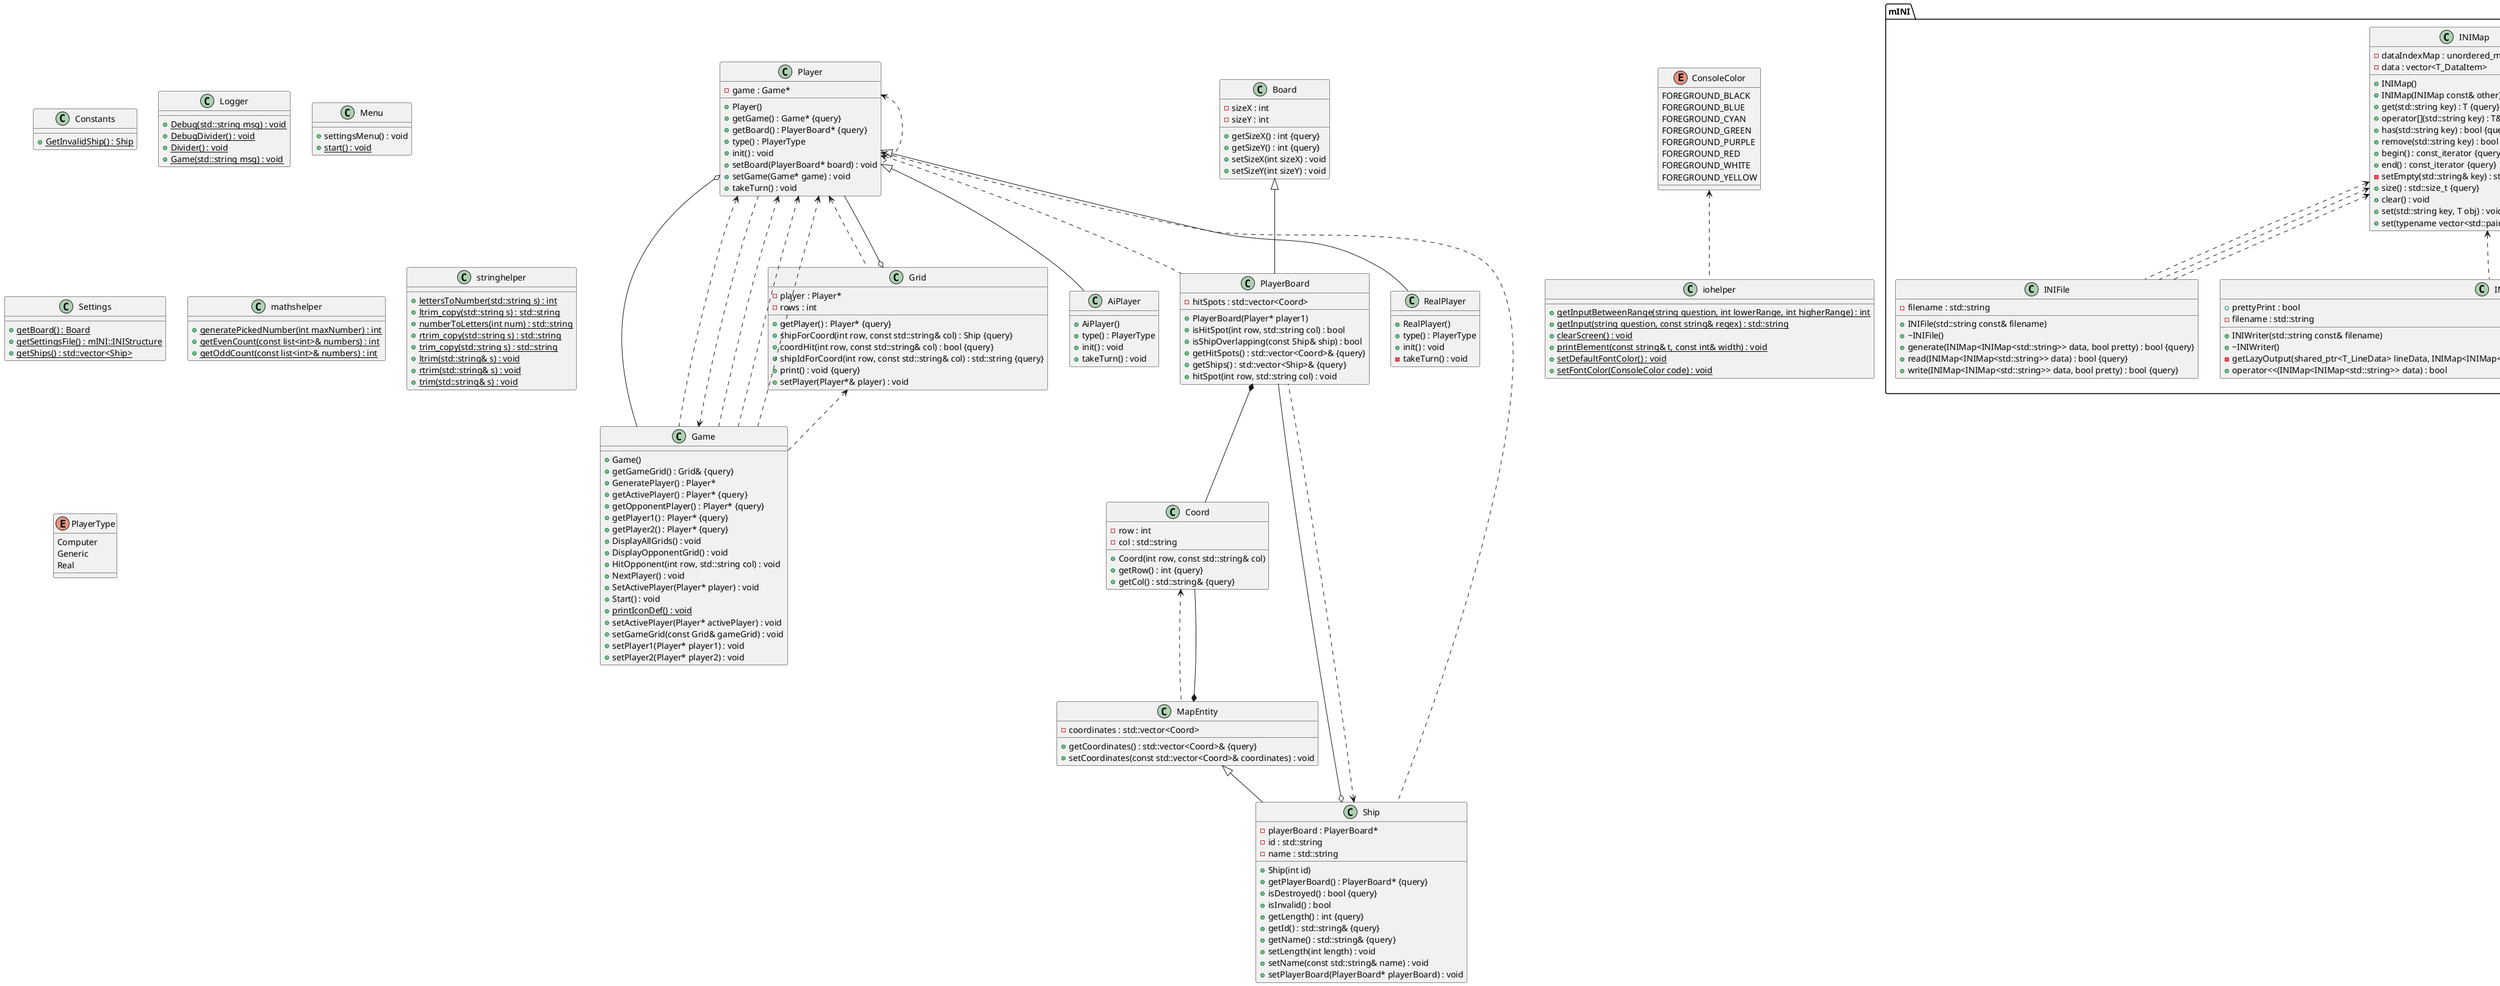 @startuml





/' Objects '/

class AiPlayer {
	+AiPlayer()
	+type() : PlayerType
	+init() : void
	+takeTurn() : void
}


class Board {
	+getSizeX() : int {query}
	+getSizeY() : int {query}
	-sizeX : int
	-sizeY : int
	+setSizeX(int sizeX) : void
	+setSizeY(int sizeY) : void
}


class Constants {
	+{static} GetInvalidShip() : Ship
}


class Coord {
	+Coord(int row, const std::string& col)
	+getRow() : int {query}
	-row : int
	-col : std::string
	+getCol() : std::string& {query}
}


class Game {
	+Game()
	+getGameGrid() : Grid& {query}
	+GeneratePlayer() : Player*
	+getActivePlayer() : Player* {query}
	+getOpponentPlayer() : Player* {query}
	+getPlayer1() : Player* {query}
	+getPlayer2() : Player* {query}
	+DisplayAllGrids() : void
	+DisplayOpponentGrid() : void
	+HitOpponent(int row, std::string col) : void
	+NextPlayer() : void
	+SetActivePlayer(Player* player) : void
	+Start() : void
	+{static} printIconDef() : void
	+setActivePlayer(Player* activePlayer) : void
	+setGameGrid(const Grid& gameGrid) : void
	+setPlayer1(Player* player1) : void
	+setPlayer2(Player* player2) : void
}


class Grid {
	+getPlayer() : Player* {query}
	-player : Player*
	+shipForCoord(int row, const std::string& col) : Ship {query}
	+coordHit(int row, const std::string& col) : bool {query}
	-rows : int
	+shipIdForCoord(int row, const std::string& col) : std::string {query}
	+print() : void {query}
	+setPlayer(Player*& player) : void
}


class Logger {
	+{static} Debug(std::string msg) : void
	+{static} DebugDivider() : void
	+{static} Divider() : void
	+{static} Game(std::string msg) : void
}


class MapEntity {
	-coordinates : std::vector<Coord>
	+getCoordinates() : std::vector<Coord>& {query}
	+setCoordinates(const std::vector<Coord>& coordinates) : void
}


class Menu {
	+settingsMenu() : void
	+{static} start() : void
}


class PlayerBoard {
	+PlayerBoard(Player* player1)
	+isHitSpot(int row, std::string col) : bool
	+isShipOverlapping(const Ship& ship) : bool
	-hitSpots : std::vector<Coord>
	+getHitSpots() : std::vector<Coord>& {query}
	+getShips() : std::vector<Ship>& {query}
	+hitSpot(int row, std::string col) : void
}


class RealPlayer {
	+RealPlayer()
	+type() : PlayerType
	+init() : void
	-takeTurn() : void
}


class Settings {
	+{static} getBoard() : Board
	+{static} getSettingsFile() : mINI::INIStructure
	+{static} getShips() : std::vector<Ship>
}


class Ship {
	+Ship(int id)
	+getPlayerBoard() : PlayerBoard* {query}
	-playerBoard : PlayerBoard*
	+isDestroyed() : bool {query}
	+isInvalid() : bool
	+getLength() : int {query}
	-id : std::string
	-name : std::string
	+getId() : std::string& {query}
	+getName() : std::string& {query}
	+setLength(int length) : void
	+setName(const std::string& name) : void
	+setPlayerBoard(PlayerBoard* playerBoard) : void
}


class iohelper {
	+{static} getInputBetweenRange(string question, int lowerRange, int higherRange) : int
	+{static} getInput(string question, const string& regex) : std::string
	+{static} clearScreen() : void
	+{static} printElement(const string& t, const int& width) : void
	+{static} setDefaultFontColor() : void
	+{static} setFontColor(ConsoleColor code) : void
}


class mathshelper {
	+{static} generatePickedNumber(int maxNumber) : int
	+{static} getEvenCount(const list<int>& numbers) : int
	+{static} getOddCount(const list<int>& numbers) : int
}


class stringhelper {
	+{static} lettersToNumber(std::string s) : int
	+{static} ltrim_copy(std::string s) : std::string
	+{static} numberToLetters(int num) : std::string
	+{static} rtrim_copy(std::string s) : std::string
	+{static} trim_copy(std::string s) : std::string
	+{static} ltrim(std::string& s) : void
	+{static} rtrim(std::string& s) : void
	+{static} trim(std::string& s) : void
}


enum ConsoleColor {
	FOREGROUND_BLACK
	FOREGROUND_BLUE
	FOREGROUND_CYAN
	FOREGROUND_GREEN
	FOREGROUND_PURPLE
	FOREGROUND_RED
	FOREGROUND_WHITE
	FOREGROUND_YELLOW
}


enum PlayerType {
	Computer
	Generic
	Real
}


class Player {
	+Player()
	-game : Game*
	+getGame() : Game* {query}
	+getBoard() : PlayerBoard* {query}
	+type() : PlayerType
	+init() : void
	+setBoard(PlayerBoard* board) : void
	+setGame(Game* game) : void
	+takeTurn() : void
}


namespace mINI {
	class INIFile {
		+INIFile(std::string const& filename)
		+~INIFile()
		+generate(INIMap<INIMap<std::string>> data, bool pretty) : bool {query}
		+read(INIMap<INIMap<std::string>> data) : bool {query}
		+write(INIMap<INIMap<std::string>> data, bool pretty) : bool {query}
		-filename : std::string
	}

	class INIGenerator {
		+INIGenerator(std::string const& filename)
		+~INIGenerator()
		+operator<<(INIMap<INIMap<std::string>> data) : bool
		+prettyPrint : bool
		-fileWriteStream : std::ofstream
	}

	class INIMap <template<typename T>> {
		+INIMap()
		+INIMap(INIMap const& other)
		+get(std::string key) : T {query}
		+operator[](std::string key) : T&
		+has(std::string key) : bool {query}
		+remove(std::string key) : bool
		+begin() : const_iterator {query}
		+end() : const_iterator {query}
		-setEmpty(std::string& key) : std::size_t
		+size() : std::size_t {query}
		-dataIndexMap : unordered_map<std::string, std::size_t>
		-data : vector<T_DataItem>
		+clear() : void
		+set(std::string key, T obj) : void
		+set(typename vector<std::pair<std::string, T>> multiArgs) : void
	}

	class INIReader {
		+INIReader(std::string const& filename, bool keepLineData)
		+~INIReader()
		-readFile() : T_LineData
		+getLines() : T_LineDataPtr
		+operator>>(INIMap<INIMap<std::string>> data) : bool
		-lineData : shared_ptr<T_LineData>
		-fileReadStream : std::ifstream
	}

	class INIWriter {
		+INIWriter(std::string const& filename)
		+~INIWriter()
		-getLazyOutput(shared_ptr<T_LineData> lineData, INIMap<INIMap<std::string>> data, INIMap<INIMap<std::string>> original) : T_LineData
		+operator<<(INIMap<INIMap<std::string>> data) : bool
		+prettyPrint : bool
		-filename : std::string
	}

	namespace mINI::INIParser {
		enum PDataType {
			PDATA_COMMENT
			PDATA_KEYVALUE
			PDATA_NONE
			PDATA_SECTION
			PDATA_UNKNOWN
		}
	}
}





/' Inheritance relationships '/

.Board <|-- .PlayerBoard


.MapEntity <|-- .Ship


.Player <|-- .AiPlayer


.Player <|-- .RealPlayer





/' Aggregation relationships '/

.Grid o-- .Player


.MapEntity *-- .Coord


.Player o-- .Game


.PlayerBoard *-- .Coord


.Ship o-- .PlayerBoard






/' Dependency relationships '/

.ConsoleColor <.. .iohelper


.Coord <.. .MapEntity


.Game <.. .Player


.Grid <.. .Game


mINI.INIMap <.. mINI.INIFile


mINI.INIMap <.. mINI.INIFile


mINI.INIMap <.. mINI.INIFile


mINI.INIMap <.. mINI.INIGenerator


mINI.INIMap <.. mINI.INIMap


mINI.INIMap <.. mINI.INIReader


mINI.INIMap <.. mINI.INIWriter


mINI.INIMap <.. mINI.INIWriter


mINI.INIMap <.. mINI.INIWriter


.Player <.. .Game


.Player <.. .Game


.Player <.. .Game


.Player <.. .Game


.Player <.. .Grid


.Player <.. .Player


.Player <.. .PlayerBoard


.Player <.. .Ship


.Ship <.. .PlayerBoard






/' Nested objects '/



@enduml

